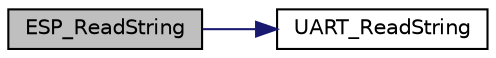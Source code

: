 digraph "ESP_ReadString"
{
 // LATEX_PDF_SIZE
  edge [fontname="Helvetica",fontsize="10",labelfontname="Helvetica",labelfontsize="10"];
  node [fontname="Helvetica",fontsize="10",shape=record];
  rankdir="LR";
  Node1 [label="ESP_ReadString",height=0.2,width=0.4,color="black", fillcolor="grey75", style="filled", fontcolor="black",tooltip="Receive AT string response."];
  Node1 -> Node2 [color="midnightblue",fontsize="10",style="solid",fontname="Helvetica"];
  Node2 [label="UART_ReadString",height=0.2,width=0.4,color="black", fillcolor="white", style="filled",URL="$d8/d63/group__UART__Public__Functions.html#ga39f2fc334213dfb77bcac2a1bbe63dc8",tooltip="Read String from RX FIFO."];
}
